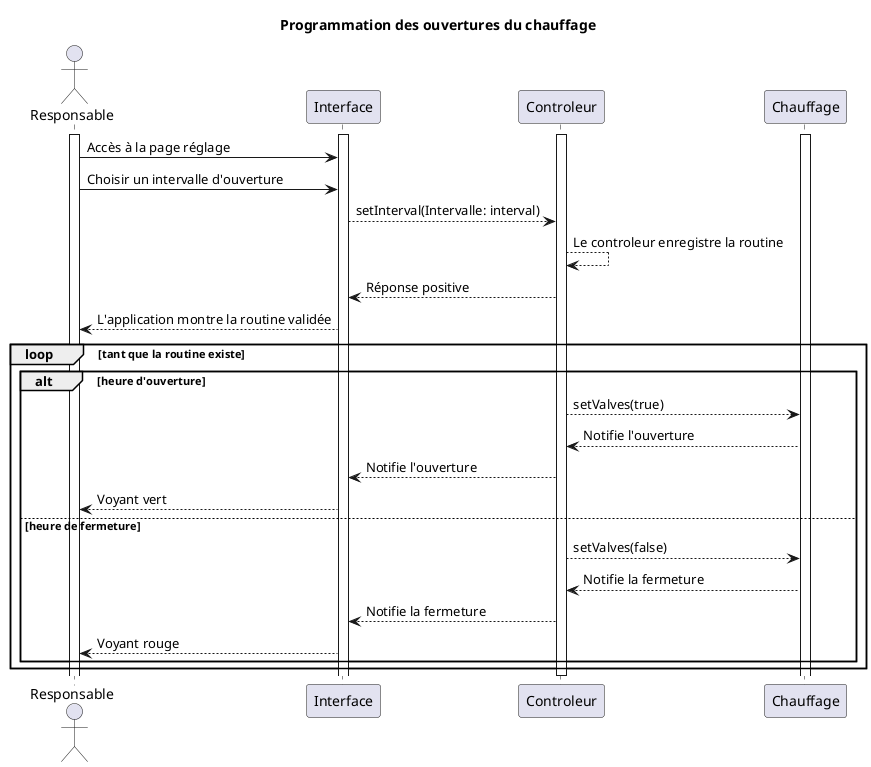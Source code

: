 @startuml

title Programmation des ouvertures du chauffage

actor Responsable

activate Responsable
activate Interface
participant Controleur
participant Chauffage

activate Controleur
activate Chauffage

Responsable -> Interface: Accès à la page réglage

Responsable -> Interface: Choisir un intervalle d'ouverture

Interface --> Controleur: setInterval(Intervalle: interval)
Controleur --> Controleur: Le controleur enregistre la routine
Controleur --> Interface: Réponse positive

Interface --> Responsable: L'application montre la routine validée

loop tant que la routine existe
    alt heure d'ouverture
        Controleur --> Chauffage: setValves(true)
        Chauffage --> Controleur: Notifie l'ouverture
        Controleur --> Interface: Notifie l'ouverture
        Interface --> Responsable: Voyant vert
    else heure de fermeture
        Controleur --> Chauffage: setValves(false)
        Chauffage --> Controleur: Notifie la fermeture
        Controleur --> Interface: Notifie la fermeture
        Interface --> Responsable: Voyant rouge
    end
end

deactivate Controleur

@enduml